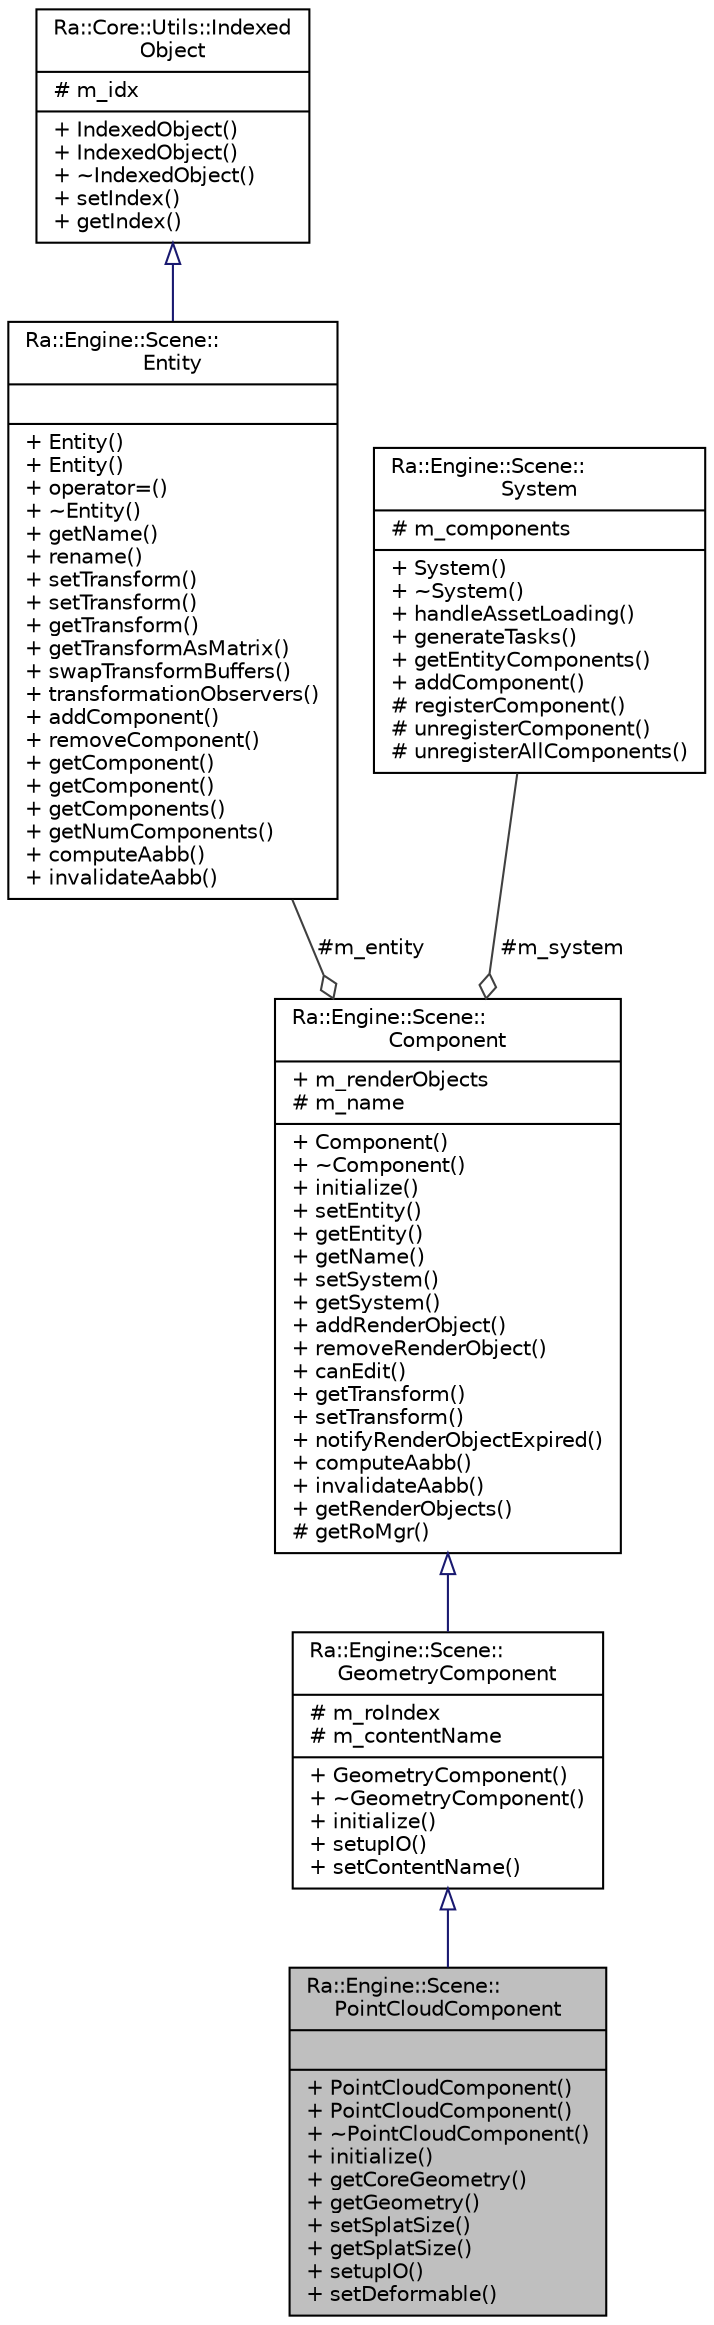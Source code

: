 digraph "Ra::Engine::Scene::PointCloudComponent"
{
 // INTERACTIVE_SVG=YES
 // LATEX_PDF_SIZE
  edge [fontname="Helvetica",fontsize="10",labelfontname="Helvetica",labelfontsize="10"];
  node [fontname="Helvetica",fontsize="10",shape=record];
  Node1 [label="{Ra::Engine::Scene::\lPointCloudComponent\n||+ PointCloudComponent()\l+ PointCloudComponent()\l+ ~PointCloudComponent()\l+ initialize()\l+ getCoreGeometry()\l+ getGeometry()\l+ setSplatSize()\l+ getSplatSize()\l+ setupIO()\l+ setDeformable()\l}",height=0.2,width=0.4,color="black", fillcolor="grey75", style="filled", fontcolor="black",tooltip=" "];
  Node2 -> Node1 [dir="back",color="midnightblue",fontsize="10",style="solid",arrowtail="onormal",fontname="Helvetica"];
  Node2 [label="{Ra::Engine::Scene::\lGeometryComponent\n|# m_roIndex\l# m_contentName\l|+ GeometryComponent()\l+ ~GeometryComponent()\l+ initialize()\l+ setupIO()\l+ setContentName()\l}",height=0.2,width=0.4,color="black", fillcolor="white", style="filled",URL="$classRa_1_1Engine_1_1Scene_1_1GeometryComponent.html",tooltip="Abstract interface of a geometric compoennet in the Engine."];
  Node3 -> Node2 [dir="back",color="midnightblue",fontsize="10",style="solid",arrowtail="onormal",fontname="Helvetica"];
  Node3 [label="{Ra::Engine::Scene::\lComponent\n|+ m_renderObjects\l# m_name\l|+ Component()\l+ ~Component()\l+ initialize()\l+ setEntity()\l+ getEntity()\l+ getName()\l+ setSystem()\l+ getSystem()\l+ addRenderObject()\l+ removeRenderObject()\l+ canEdit()\l+ getTransform()\l+ setTransform()\l+ notifyRenderObjectExpired()\l+ computeAabb()\l+ invalidateAabb()\l+ getRenderObjects()\l# getRoMgr()\l}",height=0.2,width=0.4,color="black", fillcolor="white", style="filled",URL="$classRa_1_1Engine_1_1Scene_1_1Component.html",tooltip="A component is an element that can be updated by a system. It is also linked to some other components..."];
  Node4 -> Node3 [color="grey25",fontsize="10",style="solid",label=" #m_entity" ,arrowhead="odiamond",fontname="Helvetica"];
  Node4 [label="{Ra::Engine::Scene::\lEntity\n||+ Entity()\l+ Entity()\l+ operator=()\l+ ~Entity()\l+ getName()\l+ rename()\l+ setTransform()\l+ setTransform()\l+ getTransform()\l+ getTransformAsMatrix()\l+ swapTransformBuffers()\l+ transformationObservers()\l+ addComponent()\l+ removeComponent()\l+ getComponent()\l+ getComponent()\l+ getComponents()\l+ getNumComponents()\l+ computeAabb()\l+ invalidateAabb()\l}",height=0.2,width=0.4,color="black", fillcolor="white", style="filled",URL="$classRa_1_1Engine_1_1Scene_1_1Entity.html",tooltip="An entity is an scene element. It ties together components with a transform."];
  Node5 -> Node4 [dir="back",color="midnightblue",fontsize="10",style="solid",arrowtail="onormal",fontname="Helvetica"];
  Node5 [label="{Ra::Core::Utils::Indexed\lObject\n|# m_idx\l|+ IndexedObject()\l+ IndexedObject()\l+ ~IndexedObject()\l+ setIndex()\l+ getIndex()\l}",height=0.2,width=0.4,color="black", fillcolor="white", style="filled",URL="$classRa_1_1Core_1_1Utils_1_1IndexedObject.html",tooltip=" "];
  Node6 -> Node3 [color="grey25",fontsize="10",style="solid",label=" #m_system" ,arrowhead="odiamond",fontname="Helvetica"];
  Node6 [label="{Ra::Engine::Scene::\lSystem\n|# m_components\l|+ System()\l+ ~System()\l+ handleAssetLoading()\l+ generateTasks()\l+ getEntityComponents()\l+ addComponent()\l# registerComponent()\l# unregisterComponent()\l# unregisterAllComponents()\l}",height=0.2,width=0.4,color="black", fillcolor="white", style="filled",URL="$classRa_1_1Engine_1_1Scene_1_1System.html",tooltip=" "];
}
